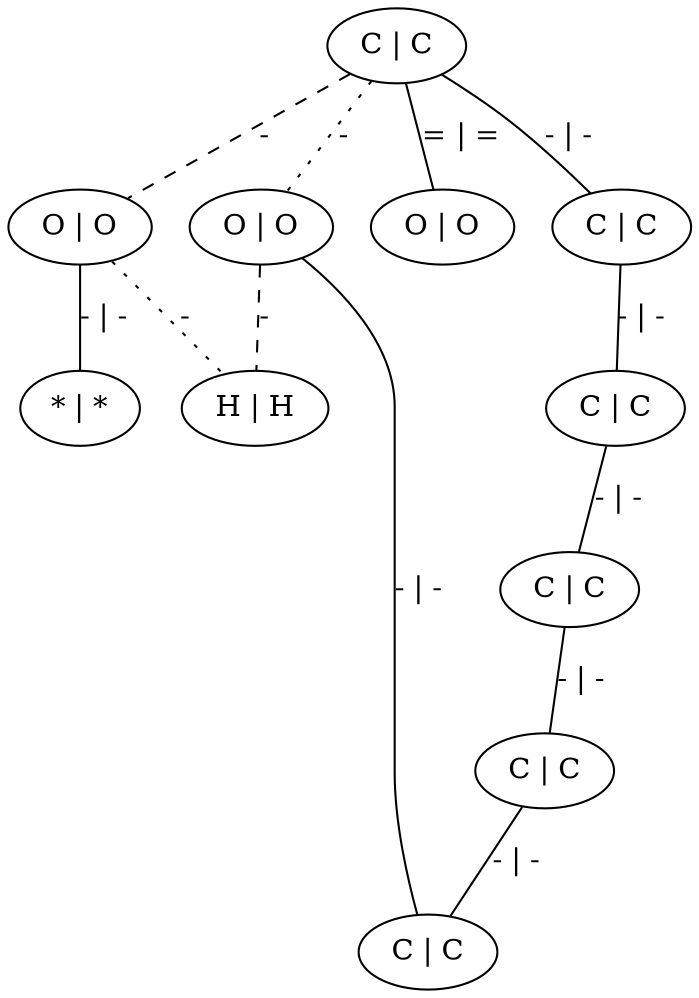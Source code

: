 graph G {
	0 [ label="C | C" ]
	1 [ label="O | O" ]
	2 [ label="* | *" ]
	3 [ label="O | O" ]
	4 [ label="H | H" ]
	5 [ label="O | O" ]
	6 [ label="C | C" ]
	7 [ label="C | C" ]
	8 [ label="C | C" ]
	9 [ label="C | C" ]
	10 [ label="C | C" ]
	0 -- 1 [ style=dashed label="-" ]
	0 -- 3 [ style=dotted label="-" ]
	0 -- 5 [ label="= | =" ]
	0 -- 6 [ label="- | -" ]
	1 -- 2 [ label="- | -" ]
	1 -- 4 [ style=dotted label="-" ]
	3 -- 4 [ style=dashed label="-" ]
	3 -- 10 [ label="- | -" ]
	6 -- 7 [ label="- | -" ]
	7 -- 8 [ label="- | -" ]
	8 -- 9 [ label="- | -" ]
	9 -- 10 [ label="- | -" ]
}
